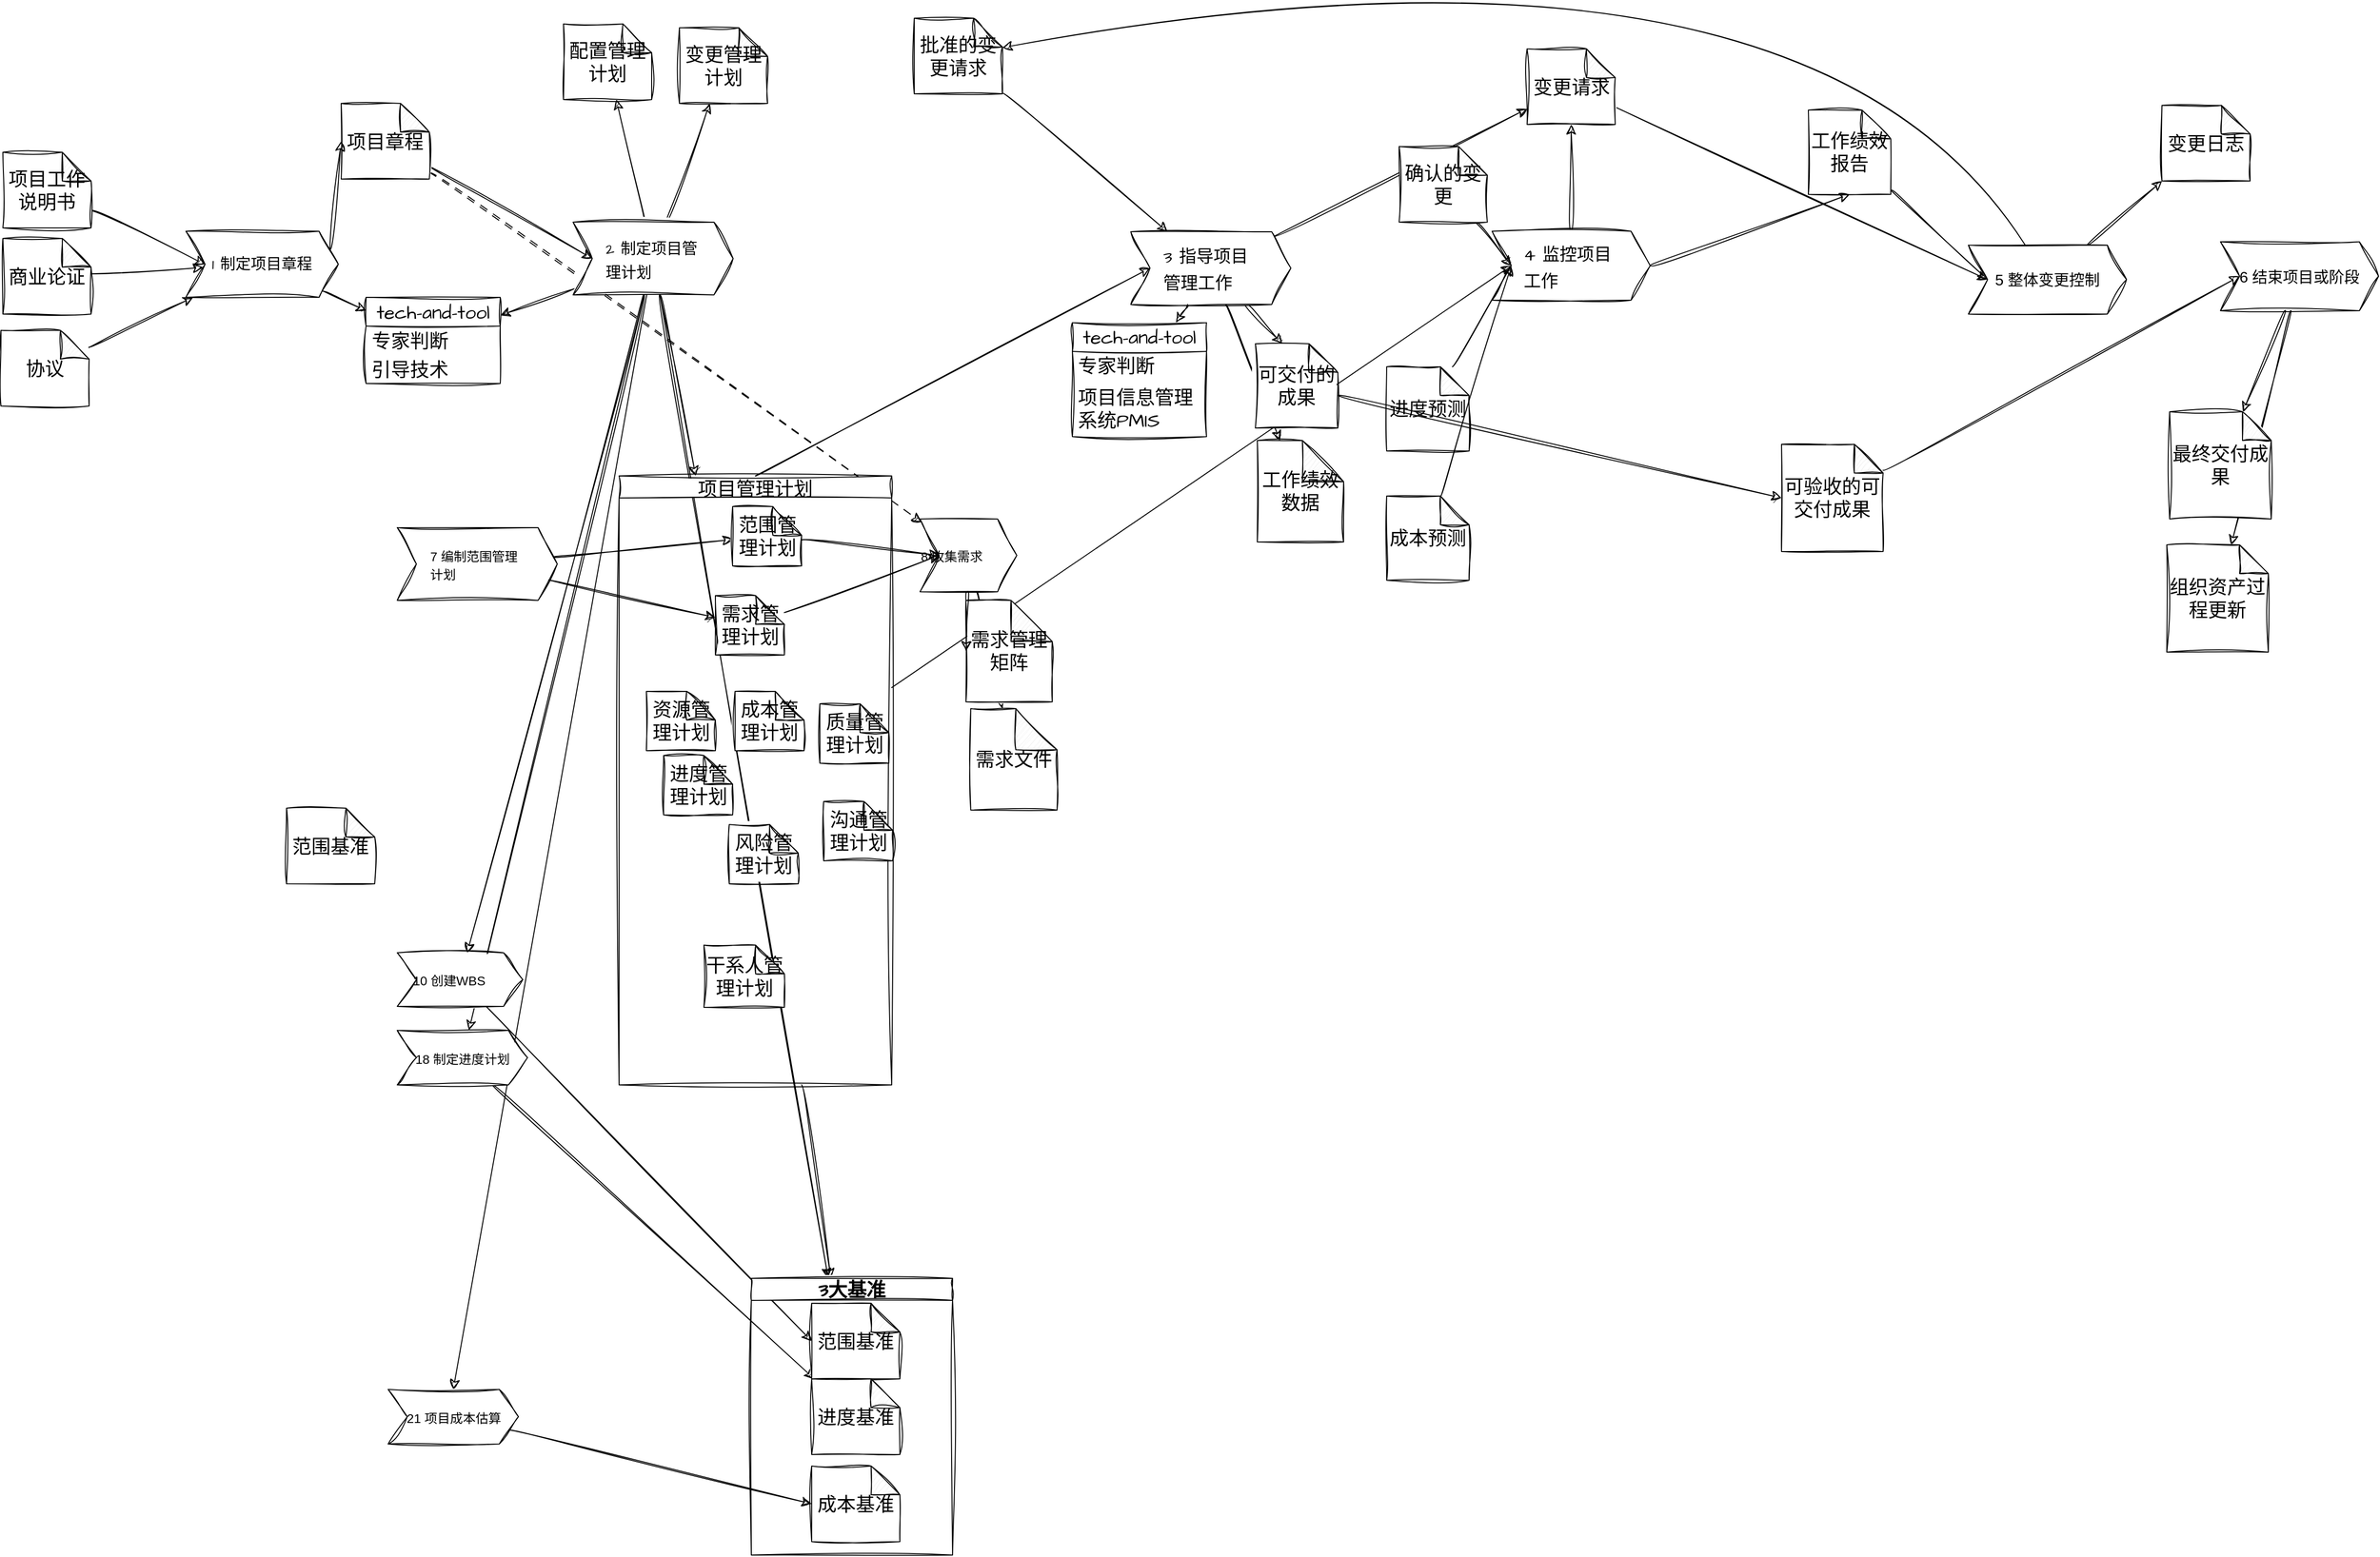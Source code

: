 <mxfile version="22.0.6" type="github">
  <diagram name="第 1 页" id="j7MH4rCIaOm9uQedWXug">
    <mxGraphModel dx="2755" dy="1823" grid="0" gridSize="10" guides="1" tooltips="1" connect="1" arrows="1" fold="1" page="0" pageScale="1" pageWidth="827" pageHeight="1169" math="0" shadow="0">
      <root>
        <mxCell id="0" />
        <mxCell id="1" parent="0" />
        <mxCell id="MFGuYicjCAl2_DouRkva-67" style="edgeStyle=none;curved=1;rounded=0;sketch=1;hachureGap=4;jiggle=2;curveFitting=1;orthogonalLoop=1;jettySize=auto;html=1;entryX=0;entryY=0;entryDx=28.0;entryDy=0;entryPerimeter=0;fontFamily=Architects Daughter;fontSource=https%3A%2F%2Ffonts.googleapis.com%2Fcss%3Ffamily%3DArchitects%2BDaughter;fontSize=16;startSize=8;endSize=8;" edge="1" parent="1" source="MFGuYicjCAl2_DouRkva-53" target="MFGuYicjCAl2_DouRkva-62">
          <mxGeometry relative="1" as="geometry" />
        </mxCell>
        <mxCell id="MFGuYicjCAl2_DouRkva-57" style="edgeStyle=none;curved=1;rounded=0;sketch=1;hachureGap=4;jiggle=2;curveFitting=1;orthogonalLoop=1;jettySize=auto;html=1;fontFamily=Architects Daughter;fontSource=https%3A%2F%2Ffonts.googleapis.com%2Fcss%3Ffamily%3DArchitects%2BDaughter;fontSize=16;startSize=8;endSize=8;" edge="1" parent="1" source="MFGuYicjCAl2_DouRkva-3" target="MFGuYicjCAl2_DouRkva-22">
          <mxGeometry relative="1" as="geometry" />
        </mxCell>
        <mxCell id="MFGuYicjCAl2_DouRkva-3" value="&lt;font data-font-src=&quot;https://fonts.googleapis.com/css?family=Architects+Daughter&quot; face=&quot;Architects Daughter&quot;&gt;1 制定项目章程&lt;/font&gt;" style="shape=step;perimeter=stepPerimeter;whiteSpace=wrap;html=1;fixedSize=1;fontSize=16;sketch=1;curveFitting=1;jiggle=2;" vertex="1" parent="1">
          <mxGeometry x="61" y="228.5" width="159" height="69" as="geometry" />
        </mxCell>
        <mxCell id="MFGuYicjCAl2_DouRkva-12" style="edgeStyle=none;curved=1;rounded=0;hachureGap=4;orthogonalLoop=1;jettySize=auto;html=1;entryX=0;entryY=0.5;entryDx=0;entryDy=0;fontFamily=Architects Daughter;fontSource=https%3A%2F%2Ffonts.googleapis.com%2Fcss%3Ffamily%3DArchitects%2BDaughter;fontSize=16;startSize=8;endSize=8;sketch=1;curveFitting=1;jiggle=2;" edge="1" parent="1" source="MFGuYicjCAl2_DouRkva-9" target="MFGuYicjCAl2_DouRkva-3">
          <mxGeometry relative="1" as="geometry" />
        </mxCell>
        <mxCell id="MFGuYicjCAl2_DouRkva-9" value="项目工作说明书" style="shape=note;whiteSpace=wrap;html=1;backgroundOutline=1;darkOpacity=0.05;hachureGap=4;fontFamily=Architects Daughter;fontSource=https%3A%2F%2Ffonts.googleapis.com%2Fcss%3Ffamily%3DArchitects%2BDaughter;fontSize=20;sketch=1;curveFitting=1;jiggle=2;" vertex="1" parent="1">
          <mxGeometry x="-130" y="146" width="92" height="79" as="geometry" />
        </mxCell>
        <mxCell id="MFGuYicjCAl2_DouRkva-13" value="" style="edgeStyle=none;curved=1;rounded=0;hachureGap=4;orthogonalLoop=1;jettySize=auto;html=1;fontFamily=Architects Daughter;fontSource=https%3A%2F%2Ffonts.googleapis.com%2Fcss%3Ffamily%3DArchitects%2BDaughter;fontSize=16;startSize=8;endSize=8;sketch=1;curveFitting=1;jiggle=2;" edge="1" parent="1" source="MFGuYicjCAl2_DouRkva-10" target="MFGuYicjCAl2_DouRkva-3">
          <mxGeometry relative="1" as="geometry" />
        </mxCell>
        <mxCell id="MFGuYicjCAl2_DouRkva-10" value="商业论证" style="shape=note;whiteSpace=wrap;html=1;backgroundOutline=1;darkOpacity=0.05;hachureGap=4;fontFamily=Architects Daughter;fontSource=https%3A%2F%2Ffonts.googleapis.com%2Fcss%3Ffamily%3DArchitects%2BDaughter;fontSize=20;sketch=1;curveFitting=1;jiggle=2;" vertex="1" parent="1">
          <mxGeometry x="-130" y="236" width="92" height="79" as="geometry" />
        </mxCell>
        <mxCell id="MFGuYicjCAl2_DouRkva-14" style="edgeStyle=none;curved=1;rounded=0;hachureGap=4;orthogonalLoop=1;jettySize=auto;html=1;fontFamily=Architects Daughter;fontSource=https%3A%2F%2Ffonts.googleapis.com%2Fcss%3Ffamily%3DArchitects%2BDaughter;fontSize=16;startSize=8;endSize=8;sketch=1;curveFitting=1;jiggle=2;" edge="1" parent="1" source="MFGuYicjCAl2_DouRkva-11" target="MFGuYicjCAl2_DouRkva-3">
          <mxGeometry relative="1" as="geometry">
            <mxPoint x="80" y="289" as="targetPoint" />
          </mxGeometry>
        </mxCell>
        <mxCell id="MFGuYicjCAl2_DouRkva-11" value="协议" style="shape=note;whiteSpace=wrap;html=1;backgroundOutline=1;darkOpacity=0.05;hachureGap=4;fontFamily=Architects Daughter;fontSource=https%3A%2F%2Ffonts.googleapis.com%2Fcss%3Ffamily%3DArchitects%2BDaughter;fontSize=20;sketch=1;curveFitting=1;jiggle=2;" vertex="1" parent="1">
          <mxGeometry x="-132" y="332" width="92" height="79" as="geometry" />
        </mxCell>
        <mxCell id="MFGuYicjCAl2_DouRkva-21" style="edgeStyle=none;curved=1;rounded=0;hachureGap=4;orthogonalLoop=1;jettySize=auto;html=1;entryX=0;entryY=0.5;entryDx=0;entryDy=0;fontFamily=Architects Daughter;fontSource=https%3A%2F%2Ffonts.googleapis.com%2Fcss%3Ffamily%3DArchitects%2BDaughter;fontSize=16;startSize=8;endSize=8;sketch=1;curveFitting=1;jiggle=2;" edge="1" parent="1" source="MFGuYicjCAl2_DouRkva-15" target="MFGuYicjCAl2_DouRkva-20">
          <mxGeometry relative="1" as="geometry" />
        </mxCell>
        <mxCell id="MFGuYicjCAl2_DouRkva-129" style="edgeStyle=none;curved=1;rounded=0;sketch=1;hachureGap=4;jiggle=2;curveFitting=1;orthogonalLoop=1;jettySize=auto;html=1;fontFamily=Architects Daughter;fontSource=https%3A%2F%2Ffonts.googleapis.com%2Fcss%3Ffamily%3DArchitects%2BDaughter;fontSize=16;startSize=8;endSize=8;dashed=1;dashPattern=8 8;" edge="1" parent="1" source="MFGuYicjCAl2_DouRkva-15" target="MFGuYicjCAl2_DouRkva-117">
          <mxGeometry relative="1" as="geometry" />
        </mxCell>
        <mxCell id="MFGuYicjCAl2_DouRkva-15" value="项目章程" style="shape=note;whiteSpace=wrap;html=1;backgroundOutline=1;darkOpacity=0.05;hachureGap=4;fontFamily=Architects Daughter;fontSource=https%3A%2F%2Ffonts.googleapis.com%2Fcss%3Ffamily%3DArchitects%2BDaughter;fontSize=20;sketch=1;curveFitting=1;jiggle=2;" vertex="1" parent="1">
          <mxGeometry x="223" y="95" width="92" height="79" as="geometry" />
        </mxCell>
        <mxCell id="MFGuYicjCAl2_DouRkva-16" style="edgeStyle=none;curved=1;rounded=0;hachureGap=4;orthogonalLoop=1;jettySize=auto;html=1;entryX=0;entryY=0.5;entryDx=0;entryDy=0;entryPerimeter=0;fontFamily=Architects Daughter;fontSource=https%3A%2F%2Ffonts.googleapis.com%2Fcss%3Ffamily%3DArchitects%2BDaughter;fontSize=16;startSize=8;endSize=8;exitX=1;exitY=0.25;exitDx=0;exitDy=0;sketch=1;curveFitting=1;jiggle=2;" edge="1" parent="1" source="MFGuYicjCAl2_DouRkva-3" target="MFGuYicjCAl2_DouRkva-15">
          <mxGeometry relative="1" as="geometry" />
        </mxCell>
        <mxCell id="MFGuYicjCAl2_DouRkva-32" value="" style="edgeStyle=none;curved=1;rounded=0;sketch=1;hachureGap=4;jiggle=2;curveFitting=1;orthogonalLoop=1;jettySize=auto;html=1;fontFamily=Architects Daughter;fontSource=https%3A%2F%2Ffonts.googleapis.com%2Fcss%3Ffamily%3DArchitects%2BDaughter;fontSize=16;startSize=8;endSize=8;" edge="1" parent="1" source="MFGuYicjCAl2_DouRkva-20" target="MFGuYicjCAl2_DouRkva-30">
          <mxGeometry relative="1" as="geometry" />
        </mxCell>
        <mxCell id="MFGuYicjCAl2_DouRkva-38" style="edgeStyle=none;curved=1;rounded=0;sketch=1;hachureGap=4;jiggle=2;curveFitting=1;orthogonalLoop=1;jettySize=auto;html=1;fontFamily=Architects Daughter;fontSource=https%3A%2F%2Ffonts.googleapis.com%2Fcss%3Ffamily%3DArchitects%2BDaughter;fontSize=16;startSize=8;endSize=8;" edge="1" parent="1" source="MFGuYicjCAl2_DouRkva-20" target="MFGuYicjCAl2_DouRkva-34">
          <mxGeometry relative="1" as="geometry" />
        </mxCell>
        <mxCell id="MFGuYicjCAl2_DouRkva-39" style="edgeStyle=none;curved=1;rounded=0;sketch=1;hachureGap=4;jiggle=2;curveFitting=1;orthogonalLoop=1;jettySize=auto;html=1;entryX=0.5;entryY=0;entryDx=0;entryDy=0;fontFamily=Architects Daughter;fontSource=https%3A%2F%2Ffonts.googleapis.com%2Fcss%3Ffamily%3DArchitects%2BDaughter;fontSize=16;startSize=8;endSize=8;" edge="1" parent="1" source="MFGuYicjCAl2_DouRkva-20" target="MFGuYicjCAl2_DouRkva-29">
          <mxGeometry relative="1" as="geometry" />
        </mxCell>
        <mxCell id="MFGuYicjCAl2_DouRkva-58" style="edgeStyle=none;curved=1;rounded=0;sketch=1;hachureGap=4;jiggle=2;curveFitting=1;orthogonalLoop=1;jettySize=auto;html=1;fontFamily=Architects Daughter;fontSource=https%3A%2F%2Ffonts.googleapis.com%2Fcss%3Ffamily%3DArchitects%2BDaughter;fontSize=16;startSize=8;endSize=8;" edge="1" parent="1" source="MFGuYicjCAl2_DouRkva-20" target="MFGuYicjCAl2_DouRkva-22">
          <mxGeometry relative="1" as="geometry" />
        </mxCell>
        <mxCell id="MFGuYicjCAl2_DouRkva-73" style="edgeStyle=none;curved=1;rounded=0;sketch=1;hachureGap=4;jiggle=2;curveFitting=1;orthogonalLoop=1;jettySize=auto;html=1;fontFamily=Architects Daughter;fontSource=https%3A%2F%2Ffonts.googleapis.com%2Fcss%3Ffamily%3DArchitects%2BDaughter;fontSize=16;startSize=8;endSize=8;" edge="1" parent="1" source="MFGuYicjCAl2_DouRkva-20" target="MFGuYicjCAl2_DouRkva-72">
          <mxGeometry relative="1" as="geometry" />
        </mxCell>
        <mxCell id="MFGuYicjCAl2_DouRkva-79" style="edgeStyle=none;curved=1;rounded=0;sketch=1;hachureGap=4;jiggle=2;curveFitting=1;orthogonalLoop=1;jettySize=auto;html=1;fontFamily=Architects Daughter;fontSource=https%3A%2F%2Ffonts.googleapis.com%2Fcss%3Ffamily%3DArchitects%2BDaughter;fontSize=16;startSize=8;endSize=8;" edge="1" parent="1" source="MFGuYicjCAl2_DouRkva-20" target="MFGuYicjCAl2_DouRkva-74">
          <mxGeometry relative="1" as="geometry" />
        </mxCell>
        <mxCell id="MFGuYicjCAl2_DouRkva-116" style="edgeStyle=none;curved=1;rounded=0;sketch=1;hachureGap=4;jiggle=2;curveFitting=1;orthogonalLoop=1;jettySize=auto;html=1;fontFamily=Architects Daughter;fontSource=https%3A%2F%2Ffonts.googleapis.com%2Fcss%3Ffamily%3DArchitects%2BDaughter;fontSize=16;startSize=8;endSize=8;" edge="1" parent="1" source="MFGuYicjCAl2_DouRkva-41" target="MFGuYicjCAl2_DouRkva-71">
          <mxGeometry relative="1" as="geometry" />
        </mxCell>
        <mxCell id="MFGuYicjCAl2_DouRkva-121" style="edgeStyle=none;curved=1;rounded=0;sketch=1;hachureGap=4;jiggle=2;curveFitting=1;orthogonalLoop=1;jettySize=auto;html=1;fontFamily=Architects Daughter;fontSource=https%3A%2F%2Ffonts.googleapis.com%2Fcss%3Ffamily%3DArchitects%2BDaughter;fontSize=16;startSize=8;endSize=8;" edge="1" parent="1" source="MFGuYicjCAl2_DouRkva-20" target="MFGuYicjCAl2_DouRkva-71">
          <mxGeometry relative="1" as="geometry" />
        </mxCell>
        <mxCell id="MFGuYicjCAl2_DouRkva-20" value="&lt;table style=&quot;border-collapse: collapse; table-layout: fixed; width: 0px;&quot;&gt;&lt;colgroup&gt;&lt;col style=&quot;width: 101px;&quot; width=&quot;101&quot;&gt;&lt;/colgroup&gt;&lt;tbody&gt;&lt;tr style=&quot;height: 24px;&quot; height=&quot;24&quot;&gt;&lt;td style=&quot;empty-cells: show; line-height: normal; vertical-align: middle; outline-width: 0px; overflow-wrap: break-word; word-break: normal; text-align: left; width: 101px;&quot; width=&quot;101&quot;&gt;&lt;font face=&quot;Architects Daughter&quot; data-font-src=&quot;https://fonts.googleapis.com/css?family=Architects+Daughter&quot; style=&quot;font-size: 16px;&quot;&gt;2 制定项目管理计划&lt;/font&gt;&lt;/td&gt;&lt;/tr&gt;&lt;/tbody&gt;&lt;/table&gt;" style="shape=step;perimeter=stepPerimeter;whiteSpace=wrap;html=1;fixedSize=1;fontSize=16;sketch=1;curveFitting=1;jiggle=2;" vertex="1" parent="1">
          <mxGeometry x="465" y="219" width="167" height="76" as="geometry" />
        </mxCell>
        <mxCell id="MFGuYicjCAl2_DouRkva-22" value="tech-and-tool" style="swimlane;fontStyle=0;childLayout=stackLayout;horizontal=1;startSize=30;horizontalStack=0;resizeParent=1;resizeParentMax=0;resizeLast=0;collapsible=1;marginBottom=0;whiteSpace=wrap;html=1;hachureGap=4;fontFamily=Architects Daughter;fontSource=https%3A%2F%2Ffonts.googleapis.com%2Fcss%3Ffamily%3DArchitects%2BDaughter;fontSize=20;sketch=1;curveFitting=1;jiggle=2;" vertex="1" parent="1">
          <mxGeometry x="249" y="297.5" width="140" height="90" as="geometry" />
        </mxCell>
        <mxCell id="MFGuYicjCAl2_DouRkva-23" value="专家判断" style="text;strokeColor=none;fillColor=none;align=left;verticalAlign=middle;spacingLeft=4;spacingRight=4;overflow=hidden;points=[[0,0.5],[1,0.5]];portConstraint=eastwest;rotatable=0;whiteSpace=wrap;html=1;fontSize=20;fontFamily=Architects Daughter;sketch=1;curveFitting=1;jiggle=2;" vertex="1" parent="MFGuYicjCAl2_DouRkva-22">
          <mxGeometry y="30" width="140" height="30" as="geometry" />
        </mxCell>
        <mxCell id="MFGuYicjCAl2_DouRkva-24" value="引导技术" style="text;strokeColor=none;fillColor=none;align=left;verticalAlign=middle;spacingLeft=4;spacingRight=4;overflow=hidden;points=[[0,0.5],[1,0.5]];portConstraint=eastwest;rotatable=0;whiteSpace=wrap;html=1;fontSize=20;fontFamily=Architects Daughter;sketch=1;curveFitting=1;jiggle=2;" vertex="1" parent="MFGuYicjCAl2_DouRkva-22">
          <mxGeometry y="60" width="140" height="30" as="geometry" />
        </mxCell>
        <mxCell id="MFGuYicjCAl2_DouRkva-29" value="&lt;table style=&quot;border-collapse: collapse; table-layout: fixed; width: 0px;&quot;&gt;&lt;colgroup&gt;&lt;col style=&quot;width: 101px;&quot; width=&quot;101&quot;&gt;&lt;/colgroup&gt;&lt;tbody&gt;&lt;tr style=&quot;height: 24px;&quot; height=&quot;24&quot;&gt;&lt;td style=&quot;empty-cells: show; line-height: normal; vertical-align: middle; outline-width: 0px; overflow-wrap: break-word; word-break: normal; text-align: left; width: 101px;&quot; width=&quot;101&quot;&gt;&lt;table style=&quot;border-collapse: collapse; table-layout: fixed; width: 0px;&quot;&gt;&lt;colgroup&gt;&lt;col style=&quot;width: 101px;&quot; width=&quot;101&quot;&gt;&lt;/colgroup&gt;&lt;tbody&gt;&lt;tr style=&quot;height: 24px;&quot; height=&quot;24&quot;&gt;&lt;td style=&quot;empty-cells: show; line-height: normal; vertical-align: middle; outline-width: 0px; overflow-wrap: break-word; word-break: normal; font-size: 10pt; width: 101px;&quot; width=&quot;101&quot;&gt;21 项目成本估算&lt;/td&gt;&lt;/tr&gt;&lt;/tbody&gt;&lt;/table&gt;&lt;/td&gt;&lt;/tr&gt;&lt;/tbody&gt;&lt;/table&gt;" style="shape=step;perimeter=stepPerimeter;whiteSpace=wrap;html=1;fixedSize=1;fontSize=16;sketch=1;curveFitting=1;jiggle=2;" vertex="1" parent="1">
          <mxGeometry x="272" y="1438" width="136" height="57" as="geometry" />
        </mxCell>
        <mxCell id="MFGuYicjCAl2_DouRkva-30" value="&lt;table style=&quot;border-collapse: collapse; table-layout: fixed; width: 0px;&quot;&gt;&lt;colgroup&gt;&lt;col style=&quot;width: 101px;&quot; width=&quot;101&quot;&gt;&lt;/colgroup&gt;&lt;tbody&gt;&lt;tr style=&quot;height: 24px;&quot; height=&quot;24&quot;&gt;&lt;td style=&quot;empty-cells: show; line-height: normal; vertical-align: middle; outline-width: 0px; overflow-wrap: break-word; word-break: normal; font-size: 10pt; text-align: left; width: 101px;&quot; width=&quot;101&quot;&gt;10 创建WBS&lt;/td&gt;&lt;/tr&gt;&lt;/tbody&gt;&lt;/table&gt;" style="shape=step;perimeter=stepPerimeter;whiteSpace=wrap;html=1;fixedSize=1;fontSize=16;sketch=1;curveFitting=1;jiggle=2;" vertex="1" parent="1">
          <mxGeometry x="281.5" y="982" width="131" height="56" as="geometry" />
        </mxCell>
        <mxCell id="MFGuYicjCAl2_DouRkva-31" style="edgeStyle=none;curved=1;rounded=0;sketch=1;hachureGap=4;jiggle=2;curveFitting=1;orthogonalLoop=1;jettySize=auto;html=1;entryX=0;entryY=0.5;entryDx=0;entryDy=0;entryPerimeter=0;fontFamily=Architects Daughter;fontSource=https%3A%2F%2Ffonts.googleapis.com%2Fcss%3Ffamily%3DArchitects%2BDaughter;fontSize=16;startSize=8;endSize=8;" edge="1" parent="1" source="MFGuYicjCAl2_DouRkva-30" target="MFGuYicjCAl2_DouRkva-26">
          <mxGeometry relative="1" as="geometry" />
        </mxCell>
        <mxCell id="MFGuYicjCAl2_DouRkva-36" style="edgeStyle=none;curved=1;rounded=0;sketch=1;hachureGap=4;jiggle=2;curveFitting=1;orthogonalLoop=1;jettySize=auto;html=1;fontFamily=Architects Daughter;fontSource=https%3A%2F%2Ffonts.googleapis.com%2Fcss%3Ffamily%3DArchitects%2BDaughter;fontSize=16;startSize=8;endSize=8;" edge="1" parent="1" source="MFGuYicjCAl2_DouRkva-34" target="MFGuYicjCAl2_DouRkva-27">
          <mxGeometry relative="1" as="geometry" />
        </mxCell>
        <mxCell id="MFGuYicjCAl2_DouRkva-34" value="&lt;table style=&quot;border-collapse: collapse; table-layout: fixed; width: 0px;&quot;&gt;&lt;colgroup&gt;&lt;col style=&quot;width: 101px;&quot; width=&quot;101&quot;&gt;&lt;/colgroup&gt;&lt;tbody&gt;&lt;tr style=&quot;height: 24px;&quot; height=&quot;24&quot;&gt;&lt;td style=&quot;empty-cells: show; line-height: normal; vertical-align: middle; outline-width: 0px; overflow-wrap: break-word; word-break: normal; font-size: 10pt; text-align: left; width: 101px;&quot; width=&quot;101&quot;&gt;18 制定进度计划&lt;/td&gt;&lt;/tr&gt;&lt;/tbody&gt;&lt;/table&gt;" style="shape=step;perimeter=stepPerimeter;whiteSpace=wrap;html=1;fixedSize=1;fontSize=16;sketch=1;curveFitting=1;jiggle=2;" vertex="1" parent="1">
          <mxGeometry x="281.5" y="1063" width="136" height="57" as="geometry" />
        </mxCell>
        <mxCell id="MFGuYicjCAl2_DouRkva-37" style="edgeStyle=none;curved=1;rounded=0;sketch=1;hachureGap=4;jiggle=2;curveFitting=1;orthogonalLoop=1;jettySize=auto;html=1;entryX=0;entryY=0.5;entryDx=0;entryDy=0;entryPerimeter=0;fontFamily=Architects Daughter;fontSource=https%3A%2F%2Ffonts.googleapis.com%2Fcss%3Ffamily%3DArchitects%2BDaughter;fontSize=16;startSize=8;endSize=8;" edge="1" parent="1" source="MFGuYicjCAl2_DouRkva-29" target="MFGuYicjCAl2_DouRkva-28">
          <mxGeometry relative="1" as="geometry" />
        </mxCell>
        <mxCell id="MFGuYicjCAl2_DouRkva-56" style="edgeStyle=none;curved=1;rounded=0;sketch=1;hachureGap=4;jiggle=2;curveFitting=1;orthogonalLoop=1;jettySize=auto;html=1;exitX=0.5;exitY=0;exitDx=0;exitDy=0;entryX=0;entryY=0.5;entryDx=0;entryDy=0;fontFamily=Architects Daughter;fontSource=https%3A%2F%2Ffonts.googleapis.com%2Fcss%3Ffamily%3DArchitects%2BDaughter;fontSize=16;startSize=8;endSize=8;" edge="1" parent="1" source="MFGuYicjCAl2_DouRkva-41" target="MFGuYicjCAl2_DouRkva-53">
          <mxGeometry relative="1" as="geometry" />
        </mxCell>
        <mxCell id="MFGuYicjCAl2_DouRkva-70" style="edgeStyle=none;curved=1;rounded=0;sketch=1;hachureGap=4;jiggle=2;curveFitting=1;orthogonalLoop=1;jettySize=auto;html=1;entryX=0;entryY=0.5;entryDx=0;entryDy=0;fontFamily=Architects Daughter;fontSource=https%3A%2F%2Ffonts.googleapis.com%2Fcss%3Ffamily%3DArchitects%2BDaughter;fontSize=16;startSize=8;endSize=8;" edge="1" parent="1" source="MFGuYicjCAl2_DouRkva-41" target="MFGuYicjCAl2_DouRkva-69">
          <mxGeometry relative="1" as="geometry" />
        </mxCell>
        <mxCell id="MFGuYicjCAl2_DouRkva-65" style="edgeStyle=none;curved=1;rounded=0;sketch=1;hachureGap=4;jiggle=2;curveFitting=1;orthogonalLoop=1;jettySize=auto;html=1;fontFamily=Architects Daughter;fontSource=https%3A%2F%2Ffonts.googleapis.com%2Fcss%3Ffamily%3DArchitects%2BDaughter;fontSize=16;startSize=8;endSize=8;" edge="1" parent="1" source="MFGuYicjCAl2_DouRkva-53" target="MFGuYicjCAl2_DouRkva-64">
          <mxGeometry relative="1" as="geometry">
            <mxPoint x="999.354" y="194" as="sourcePoint" />
          </mxGeometry>
        </mxCell>
        <mxCell id="MFGuYicjCAl2_DouRkva-66" style="edgeStyle=none;curved=1;rounded=0;sketch=1;hachureGap=4;jiggle=2;curveFitting=1;orthogonalLoop=1;jettySize=auto;html=1;fontFamily=Architects Daughter;fontSource=https%3A%2F%2Ffonts.googleapis.com%2Fcss%3Ffamily%3DArchitects%2BDaughter;fontSize=16;startSize=8;endSize=8;" edge="1" parent="1" source="MFGuYicjCAl2_DouRkva-53" target="MFGuYicjCAl2_DouRkva-59">
          <mxGeometry relative="1" as="geometry" />
        </mxCell>
        <mxCell id="MFGuYicjCAl2_DouRkva-68" style="edgeStyle=none;curved=1;rounded=0;sketch=1;hachureGap=4;jiggle=2;curveFitting=1;orthogonalLoop=1;jettySize=auto;html=1;fontFamily=Architects Daughter;fontSource=https%3A%2F%2Ffonts.googleapis.com%2Fcss%3Ffamily%3DArchitects%2BDaughter;fontSize=16;startSize=8;endSize=8;" edge="1" parent="1" source="MFGuYicjCAl2_DouRkva-53" target="MFGuYicjCAl2_DouRkva-63">
          <mxGeometry relative="1" as="geometry" />
        </mxCell>
        <mxCell id="MFGuYicjCAl2_DouRkva-53" value="&lt;table style=&quot;border-collapse: collapse; table-layout: fixed; width: 0px; font-size: 18px;&quot;&gt;&lt;colgroup&gt;&lt;col style=&quot;width: 101px;&quot; width=&quot;101&quot;&gt;&lt;/colgroup&gt;&lt;tbody&gt;&lt;tr style=&quot;height: 24px;&quot; height=&quot;24&quot;&gt;&lt;td style=&quot;empty-cells: show; line-height: normal; vertical-align: middle; outline-width: 0px; overflow-wrap: break-word; word-break: normal; text-align: left; width: 101px;&quot; width=&quot;101&quot;&gt;&lt;font style=&quot;font-size: 18px;&quot; data-font-src=&quot;https://fonts.googleapis.com/css?family=Architects+Daughter&quot; face=&quot;Architects Daughter&quot;&gt;3 指导项目管理工作&lt;/font&gt;&lt;/td&gt;&lt;/tr&gt;&lt;/tbody&gt;&lt;/table&gt;" style="shape=step;perimeter=stepPerimeter;whiteSpace=wrap;html=1;fixedSize=1;fontSize=16;sketch=1;curveFitting=1;jiggle=2;" vertex="1" parent="1">
          <mxGeometry x="1047" y="229" width="167" height="76" as="geometry" />
        </mxCell>
        <mxCell id="MFGuYicjCAl2_DouRkva-55" style="edgeStyle=none;curved=1;rounded=0;sketch=1;hachureGap=4;jiggle=2;curveFitting=1;orthogonalLoop=1;jettySize=auto;html=1;fontFamily=Architects Daughter;fontSource=https%3A%2F%2Ffonts.googleapis.com%2Fcss%3Ffamily%3DArchitects%2BDaughter;fontSize=16;startSize=8;endSize=8;" edge="1" parent="1" source="MFGuYicjCAl2_DouRkva-54" target="MFGuYicjCAl2_DouRkva-53">
          <mxGeometry relative="1" as="geometry" />
        </mxCell>
        <mxCell id="MFGuYicjCAl2_DouRkva-54" value="批准的变更请求" style="shape=note;whiteSpace=wrap;html=1;backgroundOutline=1;darkOpacity=0.05;hachureGap=4;fontFamily=Architects Daughter;fontSource=https%3A%2F%2Ffonts.googleapis.com%2Fcss%3Ffamily%3DArchitects%2BDaughter;fontSize=20;sketch=1;curveFitting=1;jiggle=2;" vertex="1" parent="1">
          <mxGeometry x="821" y="6" width="92" height="79" as="geometry" />
        </mxCell>
        <mxCell id="MFGuYicjCAl2_DouRkva-59" value="tech-and-tool" style="swimlane;fontStyle=0;childLayout=stackLayout;horizontal=1;startSize=30;horizontalStack=0;resizeParent=1;resizeParentMax=0;resizeLast=0;collapsible=1;marginBottom=0;whiteSpace=wrap;html=1;hachureGap=4;fontFamily=Architects Daughter;fontSource=https%3A%2F%2Ffonts.googleapis.com%2Fcss%3Ffamily%3DArchitects%2BDaughter;fontSize=20;sketch=1;curveFitting=1;jiggle=2;" vertex="1" parent="1">
          <mxGeometry x="986" y="324" width="140" height="119" as="geometry" />
        </mxCell>
        <mxCell id="MFGuYicjCAl2_DouRkva-60" value="专家判断" style="text;strokeColor=none;fillColor=none;align=left;verticalAlign=middle;spacingLeft=4;spacingRight=4;overflow=hidden;points=[[0,0.5],[1,0.5]];portConstraint=eastwest;rotatable=0;whiteSpace=wrap;html=1;fontSize=20;fontFamily=Architects Daughter;sketch=1;curveFitting=1;jiggle=2;" vertex="1" parent="MFGuYicjCAl2_DouRkva-59">
          <mxGeometry y="30" width="140" height="30" as="geometry" />
        </mxCell>
        <mxCell id="MFGuYicjCAl2_DouRkva-61" value="项目信息管理系统PMIS" style="text;strokeColor=none;fillColor=none;align=left;verticalAlign=middle;spacingLeft=4;spacingRight=4;overflow=hidden;points=[[0,0.5],[1,0.5]];portConstraint=eastwest;rotatable=0;whiteSpace=wrap;html=1;fontSize=20;fontFamily=Architects Daughter;sketch=1;curveFitting=1;jiggle=2;" vertex="1" parent="MFGuYicjCAl2_DouRkva-59">
          <mxGeometry y="60" width="140" height="59" as="geometry" />
        </mxCell>
        <mxCell id="MFGuYicjCAl2_DouRkva-62" value="可交付的成果" style="shape=note;whiteSpace=wrap;html=1;backgroundOutline=1;darkOpacity=0.05;sketch=1;hachureGap=4;jiggle=2;curveFitting=1;fontFamily=Architects Daughter;fontSource=https%3A%2F%2Ffonts.googleapis.com%2Fcss%3Ffamily%3DArchitects%2BDaughter;fontSize=20;" vertex="1" parent="1">
          <mxGeometry x="1177" y="346" width="86" height="88" as="geometry" />
        </mxCell>
        <mxCell id="MFGuYicjCAl2_DouRkva-63" value="工作绩效数据" style="shape=note;whiteSpace=wrap;html=1;backgroundOutline=1;darkOpacity=0.05;sketch=1;hachureGap=4;jiggle=2;curveFitting=1;fontFamily=Architects Daughter;fontSource=https%3A%2F%2Ffonts.googleapis.com%2Fcss%3Ffamily%3DArchitects%2BDaughter;fontSize=20;size=43;" vertex="1" parent="1">
          <mxGeometry x="1179" y="447" width="90" height="106" as="geometry" />
        </mxCell>
        <mxCell id="MFGuYicjCAl2_DouRkva-95" style="edgeStyle=none;curved=1;rounded=0;sketch=1;hachureGap=4;jiggle=2;curveFitting=1;orthogonalLoop=1;jettySize=auto;html=1;entryX=0;entryY=0.5;entryDx=0;entryDy=0;fontFamily=Architects Daughter;fontSource=https%3A%2F%2Ffonts.googleapis.com%2Fcss%3Ffamily%3DArchitects%2BDaughter;fontSize=16;startSize=8;endSize=8;" edge="1" parent="1" source="MFGuYicjCAl2_DouRkva-64" target="MFGuYicjCAl2_DouRkva-94">
          <mxGeometry relative="1" as="geometry" />
        </mxCell>
        <mxCell id="MFGuYicjCAl2_DouRkva-64" value="变更请求" style="shape=note;whiteSpace=wrap;html=1;backgroundOutline=1;darkOpacity=0.05;hachureGap=4;fontFamily=Architects Daughter;fontSource=https%3A%2F%2Ffonts.googleapis.com%2Fcss%3Ffamily%3DArchitects%2BDaughter;fontSize=20;sketch=1;curveFitting=1;jiggle=2;" vertex="1" parent="1">
          <mxGeometry x="1460.5" y="38" width="92" height="79" as="geometry" />
        </mxCell>
        <mxCell id="MFGuYicjCAl2_DouRkva-87" style="edgeStyle=none;curved=1;rounded=0;sketch=1;hachureGap=4;jiggle=2;curveFitting=1;orthogonalLoop=1;jettySize=auto;html=1;fontFamily=Architects Daughter;fontSource=https%3A%2F%2Ffonts.googleapis.com%2Fcss%3Ffamily%3DArchitects%2BDaughter;fontSize=16;startSize=8;endSize=8;" edge="1" parent="1" source="MFGuYicjCAl2_DouRkva-69" target="MFGuYicjCAl2_DouRkva-64">
          <mxGeometry relative="1" as="geometry" />
        </mxCell>
        <mxCell id="MFGuYicjCAl2_DouRkva-69" value="&lt;table style=&quot;border-collapse: collapse; table-layout: fixed; width: 0px; font-size: 18px;&quot;&gt;&lt;colgroup&gt;&lt;col style=&quot;width: 101px;&quot; width=&quot;101&quot;&gt;&lt;/colgroup&gt;&lt;tbody&gt;&lt;tr style=&quot;height: 24px;&quot; height=&quot;24&quot;&gt;&lt;td style=&quot;empty-cells: show; line-height: normal; vertical-align: middle; outline-width: 0px; overflow-wrap: break-word; word-break: normal; text-align: left; width: 101px;&quot; width=&quot;101&quot;&gt;&lt;font style=&quot;font-size: 18px;&quot; data-font-src=&quot;https://fonts.googleapis.com/css?family=Architects+Daughter&quot; face=&quot;Architects Daughter&quot;&gt;4 监控项目工作&lt;/font&gt;&lt;/td&gt;&lt;/tr&gt;&lt;/tbody&gt;&lt;/table&gt;" style="shape=step;perimeter=stepPerimeter;whiteSpace=wrap;html=1;fixedSize=1;fontSize=16;sketch=1;curveFitting=1;jiggle=2;" vertex="1" parent="1">
          <mxGeometry x="1424" y="228.5" width="165" height="72" as="geometry" />
        </mxCell>
        <mxCell id="MFGuYicjCAl2_DouRkva-71" value="3大基准" style="swimlane;whiteSpace=wrap;html=1;sketch=1;hachureGap=4;jiggle=2;curveFitting=1;fontFamily=Architects Daughter;fontSource=https%3A%2F%2Ffonts.googleapis.com%2Fcss%3Ffamily%3DArchitects%2BDaughter;fontSize=20;" vertex="1" parent="1">
          <mxGeometry x="651" y="1322" width="210" height="289" as="geometry" />
        </mxCell>
        <mxCell id="MFGuYicjCAl2_DouRkva-26" value="范围基准" style="shape=note;whiteSpace=wrap;html=1;backgroundOutline=1;darkOpacity=0.05;hachureGap=4;fontFamily=Architects Daughter;fontSource=https%3A%2F%2Ffonts.googleapis.com%2Fcss%3Ffamily%3DArchitects%2BDaughter;fontSize=20;sketch=1;curveFitting=1;jiggle=2;" vertex="1" parent="MFGuYicjCAl2_DouRkva-71">
          <mxGeometry x="63" y="26" width="92" height="79" as="geometry" />
        </mxCell>
        <mxCell id="MFGuYicjCAl2_DouRkva-27" value="进度基准" style="shape=note;whiteSpace=wrap;html=1;backgroundOutline=1;darkOpacity=0.05;hachureGap=4;fontFamily=Architects Daughter;fontSource=https%3A%2F%2Ffonts.googleapis.com%2Fcss%3Ffamily%3DArchitects%2BDaughter;fontSize=20;sketch=1;curveFitting=1;jiggle=2;" vertex="1" parent="MFGuYicjCAl2_DouRkva-71">
          <mxGeometry x="63" y="105" width="92" height="79" as="geometry" />
        </mxCell>
        <mxCell id="MFGuYicjCAl2_DouRkva-28" value="成本基准" style="shape=note;whiteSpace=wrap;html=1;backgroundOutline=1;darkOpacity=0.05;hachureGap=4;fontFamily=Architects Daughter;fontSource=https%3A%2F%2Ffonts.googleapis.com%2Fcss%3Ffamily%3DArchitects%2BDaughter;fontSize=20;sketch=1;curveFitting=1;jiggle=2;" vertex="1" parent="MFGuYicjCAl2_DouRkva-71">
          <mxGeometry x="63" y="196" width="92" height="79" as="geometry" />
        </mxCell>
        <mxCell id="MFGuYicjCAl2_DouRkva-72" value="变更管理计划" style="shape=note;whiteSpace=wrap;html=1;backgroundOutline=1;darkOpacity=0.05;hachureGap=4;fontFamily=Architects Daughter;fontSource=https%3A%2F%2Ffonts.googleapis.com%2Fcss%3Ffamily%3DArchitects%2BDaughter;fontSize=20;sketch=1;curveFitting=1;jiggle=2;" vertex="1" parent="1">
          <mxGeometry x="576" y="16" width="92" height="79" as="geometry" />
        </mxCell>
        <mxCell id="MFGuYicjCAl2_DouRkva-74" value="配置管理计划" style="shape=note;whiteSpace=wrap;html=1;backgroundOutline=1;darkOpacity=0.05;hachureGap=4;fontFamily=Architects Daughter;fontSource=https%3A%2F%2Ffonts.googleapis.com%2Fcss%3Ffamily%3DArchitects%2BDaughter;fontSize=20;sketch=1;curveFitting=1;jiggle=2;" vertex="1" parent="1">
          <mxGeometry x="455" y="12" width="92" height="79" as="geometry" />
        </mxCell>
        <mxCell id="MFGuYicjCAl2_DouRkva-90" style="edgeStyle=none;curved=1;rounded=0;sketch=1;hachureGap=4;jiggle=2;curveFitting=1;orthogonalLoop=1;jettySize=auto;html=1;fontFamily=Architects Daughter;fontSource=https%3A%2F%2Ffonts.googleapis.com%2Fcss%3Ffamily%3DArchitects%2BDaughter;fontSize=16;startSize=8;endSize=8;entryX=0;entryY=0.5;entryDx=0;entryDy=0;" edge="1" parent="1" source="MFGuYicjCAl2_DouRkva-77" target="MFGuYicjCAl2_DouRkva-69">
          <mxGeometry relative="1" as="geometry">
            <mxPoint x="1545" y="476" as="targetPoint" />
          </mxGeometry>
        </mxCell>
        <mxCell id="MFGuYicjCAl2_DouRkva-77" value="进度预测" style="shape=note;whiteSpace=wrap;html=1;backgroundOutline=1;darkOpacity=0.05;sketch=1;hachureGap=4;jiggle=2;curveFitting=1;fontFamily=Architects Daughter;fontSource=https%3A%2F%2Ffonts.googleapis.com%2Fcss%3Ffamily%3DArchitects%2BDaughter;fontSize=20;" vertex="1" parent="1">
          <mxGeometry x="1314" y="370" width="86" height="88" as="geometry" />
        </mxCell>
        <mxCell id="MFGuYicjCAl2_DouRkva-91" style="edgeStyle=none;curved=1;rounded=0;sketch=1;hachureGap=4;jiggle=2;curveFitting=1;orthogonalLoop=1;jettySize=auto;html=1;entryX=0;entryY=0.5;entryDx=0;entryDy=0;fontFamily=Architects Daughter;fontSource=https%3A%2F%2Ffonts.googleapis.com%2Fcss%3Ffamily%3DArchitects%2BDaughter;fontSize=16;startSize=8;endSize=8;" edge="1" parent="1" source="MFGuYicjCAl2_DouRkva-78" target="MFGuYicjCAl2_DouRkva-69">
          <mxGeometry relative="1" as="geometry" />
        </mxCell>
        <mxCell id="MFGuYicjCAl2_DouRkva-78" value="成本预测" style="shape=note;whiteSpace=wrap;html=1;backgroundOutline=1;darkOpacity=0.05;sketch=1;hachureGap=4;jiggle=2;curveFitting=1;fontFamily=Architects Daughter;fontSource=https%3A%2F%2Ffonts.googleapis.com%2Fcss%3Ffamily%3DArchitects%2BDaughter;fontSize=20;" vertex="1" parent="1">
          <mxGeometry x="1314" y="505" width="86" height="88" as="geometry" />
        </mxCell>
        <mxCell id="MFGuYicjCAl2_DouRkva-85" style="edgeStyle=none;curved=1;rounded=0;sketch=1;hachureGap=4;jiggle=2;curveFitting=1;orthogonalLoop=1;jettySize=auto;html=1;entryX=0;entryY=0.5;entryDx=0;entryDy=0;fontFamily=Architects Daughter;fontSource=https%3A%2F%2Ffonts.googleapis.com%2Fcss%3Ffamily%3DArchitects%2BDaughter;fontSize=16;startSize=8;endSize=8;" edge="1" parent="1" source="MFGuYicjCAl2_DouRkva-80" target="MFGuYicjCAl2_DouRkva-69">
          <mxGeometry relative="1" as="geometry" />
        </mxCell>
        <mxCell id="MFGuYicjCAl2_DouRkva-80" value="确认的变更" style="shape=note;whiteSpace=wrap;html=1;backgroundOutline=1;darkOpacity=0.05;hachureGap=4;fontFamily=Architects Daughter;fontSource=https%3A%2F%2Ffonts.googleapis.com%2Fcss%3Ffamily%3DArchitects%2BDaughter;fontSize=20;sketch=1;curveFitting=1;jiggle=2;" vertex="1" parent="1">
          <mxGeometry x="1327" y="140" width="92" height="79" as="geometry" />
        </mxCell>
        <mxCell id="MFGuYicjCAl2_DouRkva-98" style="edgeStyle=none;curved=1;rounded=0;sketch=1;hachureGap=4;jiggle=2;curveFitting=1;orthogonalLoop=1;jettySize=auto;html=1;entryX=0;entryY=0.5;entryDx=0;entryDy=0;fontFamily=Architects Daughter;fontSource=https%3A%2F%2Ffonts.googleapis.com%2Fcss%3Ffamily%3DArchitects%2BDaughter;fontSize=16;startSize=8;endSize=8;" edge="1" parent="1" source="MFGuYicjCAl2_DouRkva-92" target="MFGuYicjCAl2_DouRkva-94">
          <mxGeometry relative="1" as="geometry" />
        </mxCell>
        <mxCell id="MFGuYicjCAl2_DouRkva-92" value="工作绩效报告" style="shape=note;whiteSpace=wrap;html=1;backgroundOutline=1;darkOpacity=0.05;sketch=1;hachureGap=4;jiggle=2;curveFitting=1;fontFamily=Architects Daughter;fontSource=https%3A%2F%2Ffonts.googleapis.com%2Fcss%3Ffamily%3DArchitects%2BDaughter;fontSize=20;" vertex="1" parent="1">
          <mxGeometry x="1754" y="102" width="86" height="88" as="geometry" />
        </mxCell>
        <mxCell id="MFGuYicjCAl2_DouRkva-101" style="edgeStyle=none;curved=1;rounded=0;sketch=1;hachureGap=4;jiggle=2;curveFitting=1;orthogonalLoop=1;jettySize=auto;html=1;fontFamily=Architects Daughter;fontSource=https%3A%2F%2Ffonts.googleapis.com%2Fcss%3Ffamily%3DArchitects%2BDaughter;fontSize=16;startSize=8;endSize=8;" edge="1" parent="1" source="MFGuYicjCAl2_DouRkva-94" target="MFGuYicjCAl2_DouRkva-100">
          <mxGeometry relative="1" as="geometry" />
        </mxCell>
        <mxCell id="MFGuYicjCAl2_DouRkva-103" style="edgeStyle=none;curved=1;rounded=0;sketch=1;hachureGap=4;jiggle=2;curveFitting=1;orthogonalLoop=1;jettySize=auto;html=1;fontFamily=Architects Daughter;fontSource=https%3A%2F%2Ffonts.googleapis.com%2Fcss%3Ffamily%3DArchitects%2BDaughter;fontSize=16;startSize=8;endSize=8;" edge="1" parent="1" source="MFGuYicjCAl2_DouRkva-94" target="MFGuYicjCAl2_DouRkva-54">
          <mxGeometry relative="1" as="geometry">
            <Array as="points">
              <mxPoint x="1746" y="-121" />
            </Array>
          </mxGeometry>
        </mxCell>
        <mxCell id="MFGuYicjCAl2_DouRkva-94" value="5 整体变更控制" style="shape=step;perimeter=stepPerimeter;whiteSpace=wrap;html=1;fixedSize=1;fontSize=16;sketch=1;curveFitting=1;jiggle=2;" vertex="1" parent="1">
          <mxGeometry x="1921" y="243" width="165" height="72" as="geometry" />
        </mxCell>
        <mxCell id="MFGuYicjCAl2_DouRkva-97" style="edgeStyle=none;curved=1;rounded=0;sketch=1;hachureGap=4;jiggle=2;curveFitting=1;orthogonalLoop=1;jettySize=auto;html=1;entryX=0.5;entryY=1;entryDx=0;entryDy=0;entryPerimeter=0;fontFamily=Architects Daughter;fontSource=https%3A%2F%2Ffonts.googleapis.com%2Fcss%3Ffamily%3DArchitects%2BDaughter;fontSize=16;startSize=8;endSize=8;exitX=1;exitY=0.5;exitDx=0;exitDy=0;" edge="1" parent="1" source="MFGuYicjCAl2_DouRkva-69" target="MFGuYicjCAl2_DouRkva-92">
          <mxGeometry relative="1" as="geometry" />
        </mxCell>
        <mxCell id="MFGuYicjCAl2_DouRkva-100" value="变更日志" style="shape=note;whiteSpace=wrap;html=1;backgroundOutline=1;darkOpacity=0.05;hachureGap=4;fontFamily=Architects Daughter;fontSource=https%3A%2F%2Ffonts.googleapis.com%2Fcss%3Ffamily%3DArchitects%2BDaughter;fontSize=20;sketch=1;curveFitting=1;jiggle=2;" vertex="1" parent="1">
          <mxGeometry x="2123" y="97" width="92" height="79" as="geometry" />
        </mxCell>
        <mxCell id="MFGuYicjCAl2_DouRkva-110" style="edgeStyle=none;curved=1;rounded=0;sketch=1;hachureGap=4;jiggle=2;curveFitting=1;orthogonalLoop=1;jettySize=auto;html=1;fontFamily=Architects Daughter;fontSource=https%3A%2F%2Ffonts.googleapis.com%2Fcss%3Ffamily%3DArchitects%2BDaughter;fontSize=16;startSize=8;endSize=8;" edge="1" parent="1" source="MFGuYicjCAl2_DouRkva-104" target="MFGuYicjCAl2_DouRkva-108">
          <mxGeometry relative="1" as="geometry" />
        </mxCell>
        <mxCell id="MFGuYicjCAl2_DouRkva-111" style="edgeStyle=none;curved=1;rounded=0;sketch=1;hachureGap=4;jiggle=2;curveFitting=1;orthogonalLoop=1;jettySize=auto;html=1;fontFamily=Architects Daughter;fontSource=https%3A%2F%2Ffonts.googleapis.com%2Fcss%3Ffamily%3DArchitects%2BDaughter;fontSize=16;startSize=8;endSize=8;" edge="1" parent="1" source="MFGuYicjCAl2_DouRkva-104" target="MFGuYicjCAl2_DouRkva-109">
          <mxGeometry relative="1" as="geometry" />
        </mxCell>
        <mxCell id="MFGuYicjCAl2_DouRkva-104" value="6 结束项目或阶段" style="shape=step;perimeter=stepPerimeter;whiteSpace=wrap;html=1;fixedSize=1;fontSize=16;sketch=1;curveFitting=1;jiggle=2;" vertex="1" parent="1">
          <mxGeometry x="2184" y="239.5" width="165" height="72" as="geometry" />
        </mxCell>
        <mxCell id="MFGuYicjCAl2_DouRkva-106" style="edgeStyle=none;curved=1;rounded=0;sketch=1;hachureGap=4;jiggle=2;curveFitting=1;orthogonalLoop=1;jettySize=auto;html=1;entryX=0;entryY=0.5;entryDx=0;entryDy=0;fontFamily=Architects Daughter;fontSource=https%3A%2F%2Ffonts.googleapis.com%2Fcss%3Ffamily%3DArchitects%2BDaughter;fontSize=16;startSize=8;endSize=8;" edge="1" parent="1" source="MFGuYicjCAl2_DouRkva-105" target="MFGuYicjCAl2_DouRkva-104">
          <mxGeometry relative="1" as="geometry" />
        </mxCell>
        <mxCell id="MFGuYicjCAl2_DouRkva-105" value="可验收的可交付成果" style="shape=note;whiteSpace=wrap;html=1;backgroundOutline=1;darkOpacity=0.05;sketch=1;hachureGap=4;jiggle=2;curveFitting=1;fontFamily=Architects Daughter;fontSource=https%3A%2F%2Ffonts.googleapis.com%2Fcss%3Ffamily%3DArchitects%2BDaughter;fontSize=20;" vertex="1" parent="1">
          <mxGeometry x="1726" y="451" width="106" height="112" as="geometry" />
        </mxCell>
        <mxCell id="MFGuYicjCAl2_DouRkva-107" style="edgeStyle=none;curved=1;rounded=0;sketch=1;hachureGap=4;jiggle=2;curveFitting=1;orthogonalLoop=1;jettySize=auto;html=1;entryX=0;entryY=0.5;entryDx=0;entryDy=0;entryPerimeter=0;fontFamily=Architects Daughter;fontSource=https%3A%2F%2Ffonts.googleapis.com%2Fcss%3Ffamily%3DArchitects%2BDaughter;fontSize=16;startSize=8;endSize=8;" edge="1" parent="1" source="MFGuYicjCAl2_DouRkva-62" target="MFGuYicjCAl2_DouRkva-105">
          <mxGeometry relative="1" as="geometry" />
        </mxCell>
        <mxCell id="MFGuYicjCAl2_DouRkva-108" value="最终交付成果" style="shape=note;whiteSpace=wrap;html=1;backgroundOutline=1;darkOpacity=0.05;sketch=1;hachureGap=4;jiggle=2;curveFitting=1;fontFamily=Architects Daughter;fontSource=https%3A%2F%2Ffonts.googleapis.com%2Fcss%3Ffamily%3DArchitects%2BDaughter;fontSize=20;" vertex="1" parent="1">
          <mxGeometry x="2131" y="417" width="106" height="112" as="geometry" />
        </mxCell>
        <mxCell id="MFGuYicjCAl2_DouRkva-109" value="组织资产过程更新" style="shape=note;whiteSpace=wrap;html=1;backgroundOutline=1;darkOpacity=0.05;sketch=1;hachureGap=4;jiggle=2;curveFitting=1;fontFamily=Architects Daughter;fontSource=https%3A%2F%2Ffonts.googleapis.com%2Fcss%3Ffamily%3DArchitects%2BDaughter;fontSize=20;" vertex="1" parent="1">
          <mxGeometry x="2128" y="556" width="106" height="112" as="geometry" />
        </mxCell>
        <mxCell id="MFGuYicjCAl2_DouRkva-114" style="edgeStyle=none;curved=1;rounded=0;sketch=1;hachureGap=4;jiggle=2;curveFitting=1;orthogonalLoop=1;jettySize=auto;html=1;fontFamily=Architects Daughter;fontSource=https%3A%2F%2Ffonts.googleapis.com%2Fcss%3Ffamily%3DArchitects%2BDaughter;fontSize=16;startSize=8;endSize=8;" edge="1" parent="1" source="MFGuYicjCAl2_DouRkva-113" target="MFGuYicjCAl2_DouRkva-47">
          <mxGeometry relative="1" as="geometry" />
        </mxCell>
        <mxCell id="MFGuYicjCAl2_DouRkva-115" style="edgeStyle=none;curved=1;rounded=0;sketch=1;hachureGap=4;jiggle=2;curveFitting=1;orthogonalLoop=1;jettySize=auto;html=1;fontFamily=Architects Daughter;fontSource=https%3A%2F%2Ffonts.googleapis.com%2Fcss%3Ffamily%3DArchitects%2BDaughter;fontSize=16;startSize=8;endSize=8;" edge="1" parent="1" source="MFGuYicjCAl2_DouRkva-113" target="MFGuYicjCAl2_DouRkva-48">
          <mxGeometry relative="1" as="geometry" />
        </mxCell>
        <mxCell id="MFGuYicjCAl2_DouRkva-113" value="&lt;table style=&quot;border-collapse: collapse; table-layout: fixed; width: 0px;&quot;&gt;&lt;colgroup&gt;&lt;col style=&quot;width: 101px;&quot; width=&quot;101&quot;&gt;&lt;/colgroup&gt;&lt;tbody&gt;&lt;tr style=&quot;height: 24px;&quot; height=&quot;24&quot;&gt;&lt;td style=&quot;empty-cells: show; line-height: normal; vertical-align: middle; outline-width: 0px; overflow-wrap: break-word; word-break: normal; font-size: 10pt; text-align: left; width: 101px;&quot; width=&quot;101&quot;&gt;7 编制范围管理计划&lt;/td&gt;&lt;/tr&gt;&lt;/tbody&gt;&lt;/table&gt;" style="shape=step;perimeter=stepPerimeter;whiteSpace=wrap;html=1;fixedSize=1;fontSize=16;sketch=1;curveFitting=1;jiggle=2;" vertex="1" parent="1">
          <mxGeometry x="281.5" y="538" width="167" height="76" as="geometry" />
        </mxCell>
        <mxCell id="MFGuYicjCAl2_DouRkva-126" style="edgeStyle=none;curved=1;rounded=0;sketch=1;hachureGap=4;jiggle=2;curveFitting=1;orthogonalLoop=1;jettySize=auto;html=1;fontFamily=Architects Daughter;fontSource=https%3A%2F%2Ffonts.googleapis.com%2Fcss%3Ffamily%3DArchitects%2BDaughter;fontSize=16;startSize=8;endSize=8;" edge="1" parent="1" source="MFGuYicjCAl2_DouRkva-117" target="MFGuYicjCAl2_DouRkva-122">
          <mxGeometry relative="1" as="geometry" />
        </mxCell>
        <mxCell id="MFGuYicjCAl2_DouRkva-117" value="&lt;table style=&quot;border-collapse: collapse; table-layout: fixed; width: 0px;&quot;&gt;&lt;colgroup&gt;&lt;col style=&quot;width: 101px;&quot; width=&quot;101&quot;&gt;&lt;/colgroup&gt;&lt;tbody&gt;&lt;tr style=&quot;height: 24px;&quot; height=&quot;24&quot;&gt;&lt;td style=&quot;empty-cells: show; line-height: normal; vertical-align: middle; outline-width: 0px; overflow-wrap: break-word; word-break: normal; font-size: 10pt; text-align: left; width: 101px;&quot; width=&quot;101&quot;&gt;8 收集需求&lt;/td&gt;&lt;/tr&gt;&lt;/tbody&gt;&lt;/table&gt;" style="shape=step;perimeter=stepPerimeter;whiteSpace=wrap;html=1;fixedSize=1;fontSize=16;sketch=1;curveFitting=1;jiggle=2;" vertex="1" parent="1">
          <mxGeometry x="827" y="529" width="101" height="76" as="geometry" />
        </mxCell>
        <mxCell id="MFGuYicjCAl2_DouRkva-119" value="范围基准" style="shape=note;whiteSpace=wrap;html=1;backgroundOutline=1;darkOpacity=0.05;hachureGap=4;fontFamily=Architects Daughter;fontSource=https%3A%2F%2Ffonts.googleapis.com%2Fcss%3Ffamily%3DArchitects%2BDaughter;fontSize=20;sketch=1;curveFitting=1;jiggle=2;" vertex="1" parent="1">
          <mxGeometry x="166" y="831" width="92" height="79" as="geometry" />
        </mxCell>
        <mxCell id="MFGuYicjCAl2_DouRkva-120" value="" style="edgeStyle=none;curved=1;rounded=0;sketch=1;hachureGap=4;jiggle=2;curveFitting=1;orthogonalLoop=1;jettySize=auto;html=1;fontFamily=Architects Daughter;fontSource=https%3A%2F%2Ffonts.googleapis.com%2Fcss%3Ffamily%3DArchitects%2BDaughter;fontSize=16;startSize=8;endSize=8;" edge="1" parent="1" source="MFGuYicjCAl2_DouRkva-20" target="MFGuYicjCAl2_DouRkva-41">
          <mxGeometry relative="1" as="geometry">
            <mxPoint x="564" y="305" as="sourcePoint" />
            <mxPoint x="716" y="982" as="targetPoint" />
          </mxGeometry>
        </mxCell>
        <mxCell id="MFGuYicjCAl2_DouRkva-41" value="项目管理计划" style="swimlane;sketch=1;hachureGap=4;jiggle=2;curveFitting=1;fontFamily=Architects Daughter;fontSource=https%3A%2F%2Ffonts.googleapis.com%2Fcss%3Ffamily%3DArchitects%2BDaughter;fontSize=20;fontStyle=0" vertex="1" parent="1">
          <mxGeometry x="513" y="484" width="284.5" height="636" as="geometry" />
        </mxCell>
        <mxCell id="MFGuYicjCAl2_DouRkva-43" value="沟通管理计划" style="shape=note;whiteSpace=wrap;html=1;backgroundOutline=1;darkOpacity=0.05;sketch=1;hachureGap=4;jiggle=2;curveFitting=1;fontFamily=Architects Daughter;fontSource=https%3A%2F%2Ffonts.googleapis.com%2Fcss%3Ffamily%3DArchitects%2BDaughter;fontSize=20;" vertex="1" parent="MFGuYicjCAl2_DouRkva-41">
          <mxGeometry x="213.5" y="340" width="72" height="62" as="geometry" />
        </mxCell>
        <mxCell id="MFGuYicjCAl2_DouRkva-42" value="资源管理计划" style="shape=note;whiteSpace=wrap;html=1;backgroundOutline=1;darkOpacity=0.05;sketch=1;hachureGap=4;jiggle=2;curveFitting=1;fontFamily=Architects Daughter;fontSource=https%3A%2F%2Ffonts.googleapis.com%2Fcss%3Ffamily%3DArchitects%2BDaughter;fontSize=20;" vertex="1" parent="MFGuYicjCAl2_DouRkva-41">
          <mxGeometry x="28.5" y="225" width="72" height="62" as="geometry" />
        </mxCell>
        <mxCell id="MFGuYicjCAl2_DouRkva-45" value="质量管理计划" style="shape=note;whiteSpace=wrap;html=1;backgroundOutline=1;darkOpacity=0.05;sketch=1;hachureGap=4;jiggle=2;curveFitting=1;fontFamily=Architects Daughter;fontSource=https%3A%2F%2Ffonts.googleapis.com%2Fcss%3Ffamily%3DArchitects%2BDaughter;fontSize=20;" vertex="1" parent="MFGuYicjCAl2_DouRkva-41">
          <mxGeometry x="209.5" y="238" width="72" height="62" as="geometry" />
        </mxCell>
        <mxCell id="MFGuYicjCAl2_DouRkva-46" value="成本管理计划" style="shape=note;whiteSpace=wrap;html=1;backgroundOutline=1;darkOpacity=0.05;sketch=1;hachureGap=4;jiggle=2;curveFitting=1;fontFamily=Architects Daughter;fontSource=https%3A%2F%2Ffonts.googleapis.com%2Fcss%3Ffamily%3DArchitects%2BDaughter;fontSize=20;" vertex="1" parent="MFGuYicjCAl2_DouRkva-41">
          <mxGeometry x="121" y="225" width="72" height="62" as="geometry" />
        </mxCell>
        <mxCell id="MFGuYicjCAl2_DouRkva-49" value="风险管理计划" style="shape=note;whiteSpace=wrap;html=1;backgroundOutline=1;darkOpacity=0.05;sketch=1;hachureGap=4;jiggle=2;curveFitting=1;fontFamily=Architects Daughter;fontSource=https%3A%2F%2Ffonts.googleapis.com%2Fcss%3Ffamily%3DArchitects%2BDaughter;fontSize=20;" vertex="1" parent="MFGuYicjCAl2_DouRkva-41">
          <mxGeometry x="115" y="364" width="72" height="62" as="geometry" />
        </mxCell>
        <mxCell id="MFGuYicjCAl2_DouRkva-50" value="干系人管理计划" style="shape=note;whiteSpace=wrap;html=1;backgroundOutline=1;darkOpacity=0.05;sketch=1;hachureGap=4;jiggle=2;curveFitting=1;fontFamily=Architects Daughter;fontSource=https%3A%2F%2Ffonts.googleapis.com%2Fcss%3Ffamily%3DArchitects%2BDaughter;fontSize=20;" vertex="1" parent="MFGuYicjCAl2_DouRkva-41">
          <mxGeometry x="88.5" y="490" width="84" height="65" as="geometry" />
        </mxCell>
        <mxCell id="MFGuYicjCAl2_DouRkva-47" value="范围管理计划" style="shape=note;whiteSpace=wrap;html=1;backgroundOutline=1;darkOpacity=0.05;sketch=1;hachureGap=4;jiggle=2;curveFitting=1;fontFamily=Architects Daughter;fontSource=https%3A%2F%2Ffonts.googleapis.com%2Fcss%3Ffamily%3DArchitects%2BDaughter;fontSize=20;" vertex="1" parent="MFGuYicjCAl2_DouRkva-41">
          <mxGeometry x="118.5" y="32" width="72" height="62" as="geometry" />
        </mxCell>
        <mxCell id="MFGuYicjCAl2_DouRkva-48" value="需求管理计划" style="shape=note;whiteSpace=wrap;html=1;backgroundOutline=1;darkOpacity=0.05;sketch=1;hachureGap=4;jiggle=2;curveFitting=1;fontFamily=Architects Daughter;fontSource=https%3A%2F%2Ffonts.googleapis.com%2Fcss%3Ffamily%3DArchitects%2BDaughter;fontSize=20;" vertex="1" parent="MFGuYicjCAl2_DouRkva-41">
          <mxGeometry x="100.5" y="125" width="72" height="62" as="geometry" />
        </mxCell>
        <mxCell id="MFGuYicjCAl2_DouRkva-51" value="进度管理计划" style="shape=note;whiteSpace=wrap;html=1;backgroundOutline=1;darkOpacity=0.05;sketch=1;hachureGap=4;jiggle=2;curveFitting=1;fontFamily=Architects Daughter;fontSource=https%3A%2F%2Ffonts.googleapis.com%2Fcss%3Ffamily%3DArchitects%2BDaughter;fontSize=20;" vertex="1" parent="MFGuYicjCAl2_DouRkva-41">
          <mxGeometry x="46.5" y="292" width="72" height="62" as="geometry" />
        </mxCell>
        <mxCell id="MFGuYicjCAl2_DouRkva-122" value="需求文件" style="shape=note;whiteSpace=wrap;html=1;backgroundOutline=1;darkOpacity=0.05;sketch=1;hachureGap=4;jiggle=2;curveFitting=1;fontFamily=Architects Daughter;fontSource=https%3A%2F%2Ffonts.googleapis.com%2Fcss%3Ffamily%3DArchitects%2BDaughter;fontSize=20;size=43;" vertex="1" parent="1">
          <mxGeometry x="880" y="727" width="90" height="106" as="geometry" />
        </mxCell>
        <mxCell id="MFGuYicjCAl2_DouRkva-123" value="需求管理矩阵" style="shape=note;whiteSpace=wrap;html=1;backgroundOutline=1;darkOpacity=0.05;sketch=1;hachureGap=4;jiggle=2;curveFitting=1;fontFamily=Architects Daughter;fontSource=https%3A%2F%2Ffonts.googleapis.com%2Fcss%3Ffamily%3DArchitects%2BDaughter;fontSize=20;size=43;" vertex="1" parent="1">
          <mxGeometry x="875" y="614" width="90" height="106" as="geometry" />
        </mxCell>
        <mxCell id="MFGuYicjCAl2_DouRkva-125" style="edgeStyle=none;curved=1;rounded=0;sketch=1;hachureGap=4;jiggle=2;curveFitting=1;orthogonalLoop=1;jettySize=auto;html=1;entryX=0;entryY=0.5;entryDx=0;entryDy=0;entryPerimeter=0;fontFamily=Architects Daughter;fontSource=https%3A%2F%2Ffonts.googleapis.com%2Fcss%3Ffamily%3DArchitects%2BDaughter;fontSize=16;startSize=8;endSize=8;" edge="1" parent="1" source="MFGuYicjCAl2_DouRkva-117" target="MFGuYicjCAl2_DouRkva-123">
          <mxGeometry relative="1" as="geometry" />
        </mxCell>
        <mxCell id="MFGuYicjCAl2_DouRkva-127" style="edgeStyle=none;curved=1;rounded=0;sketch=1;hachureGap=4;jiggle=2;curveFitting=1;orthogonalLoop=1;jettySize=auto;html=1;entryX=0;entryY=0.5;entryDx=0;entryDy=0;fontFamily=Architects Daughter;fontSource=https%3A%2F%2Ffonts.googleapis.com%2Fcss%3Ffamily%3DArchitects%2BDaughter;fontSize=16;startSize=8;endSize=8;" edge="1" parent="1" source="MFGuYicjCAl2_DouRkva-47" target="MFGuYicjCAl2_DouRkva-117">
          <mxGeometry relative="1" as="geometry" />
        </mxCell>
        <mxCell id="MFGuYicjCAl2_DouRkva-128" style="edgeStyle=none;curved=1;rounded=0;sketch=1;hachureGap=4;jiggle=2;curveFitting=1;orthogonalLoop=1;jettySize=auto;html=1;entryX=0;entryY=0.5;entryDx=0;entryDy=0;fontFamily=Architects Daughter;fontSource=https%3A%2F%2Ffonts.googleapis.com%2Fcss%3Ffamily%3DArchitects%2BDaughter;fontSize=16;startSize=8;endSize=8;" edge="1" parent="1" source="MFGuYicjCAl2_DouRkva-48" target="MFGuYicjCAl2_DouRkva-117">
          <mxGeometry relative="1" as="geometry" />
        </mxCell>
      </root>
    </mxGraphModel>
  </diagram>
</mxfile>
